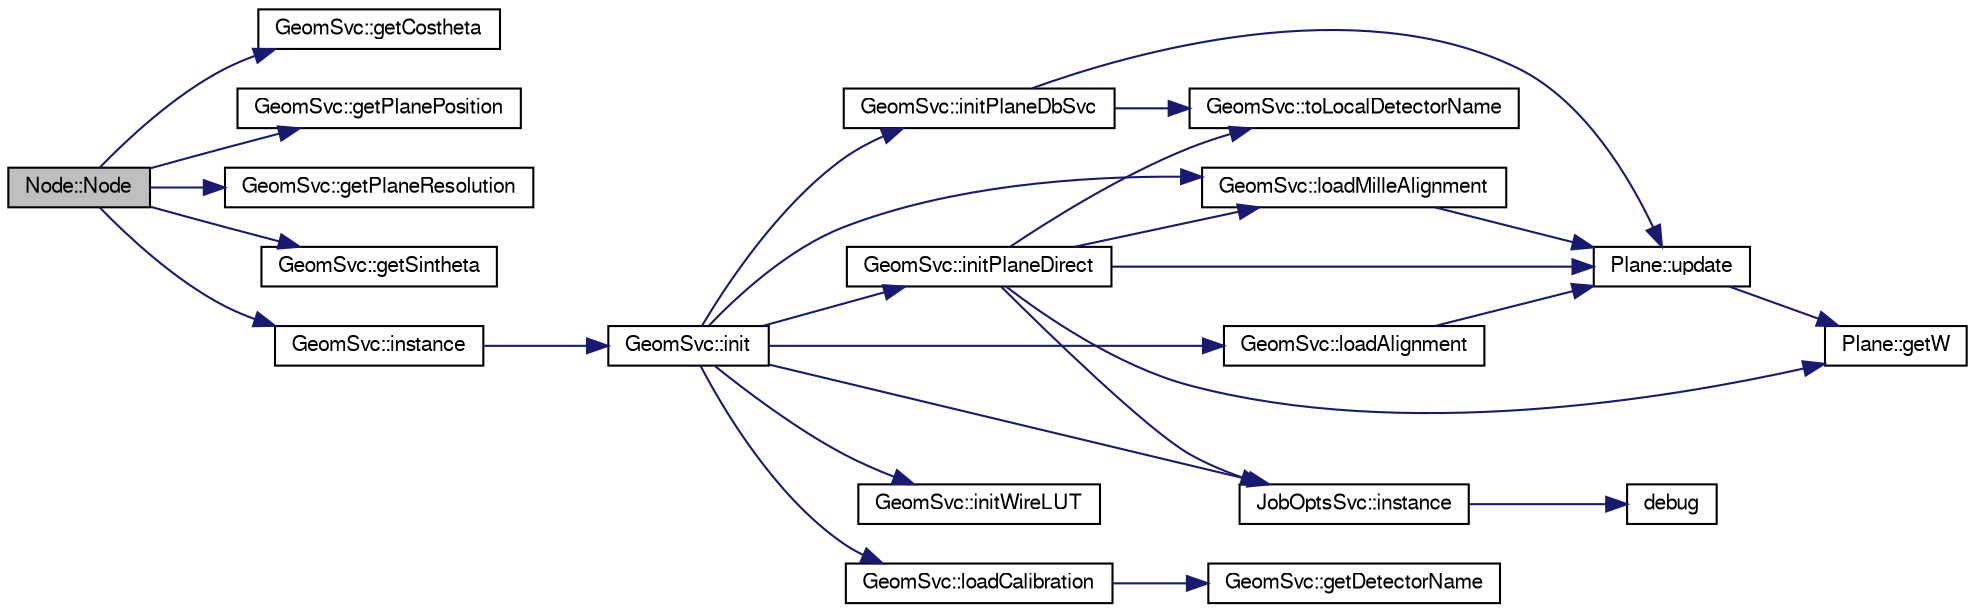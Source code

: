 digraph "Node::Node"
{
  bgcolor="transparent";
  edge [fontname="FreeSans",fontsize="10",labelfontname="FreeSans",labelfontsize="10"];
  node [fontname="FreeSans",fontsize="10",shape=record];
  rankdir="LR";
  Node1 [label="Node::Node",height=0.2,width=0.4,color="black", fillcolor="grey75", style="filled" fontcolor="black"];
  Node1 -> Node2 [color="midnightblue",fontsize="10",style="solid",fontname="FreeSans"];
  Node2 [label="GeomSvc::getCostheta",height=0.2,width=0.4,color="black",URL="$d0/da0/classGeomSvc.html#a23e7d026a79544283e2b654f3d0d5c8e"];
  Node1 -> Node3 [color="midnightblue",fontsize="10",style="solid",fontname="FreeSans"];
  Node3 [label="GeomSvc::getPlanePosition",height=0.2,width=0.4,color="black",URL="$d0/da0/classGeomSvc.html#a58a3d25847e956be5173e1c0241d8cc3"];
  Node1 -> Node4 [color="midnightblue",fontsize="10",style="solid",fontname="FreeSans"];
  Node4 [label="GeomSvc::getPlaneResolution",height=0.2,width=0.4,color="black",URL="$d0/da0/classGeomSvc.html#ab24b24f8545dab241ef926371741ac71"];
  Node1 -> Node5 [color="midnightblue",fontsize="10",style="solid",fontname="FreeSans"];
  Node5 [label="GeomSvc::getSintheta",height=0.2,width=0.4,color="black",URL="$d0/da0/classGeomSvc.html#a41346cb0bb159f91049cfc0a284c1b29"];
  Node1 -> Node6 [color="midnightblue",fontsize="10",style="solid",fontname="FreeSans"];
  Node6 [label="GeomSvc::instance",height=0.2,width=0.4,color="black",URL="$d0/da0/classGeomSvc.html#a2b7ecf5467120206b9479654c48ad7c4",tooltip="singlton instance "];
  Node6 -> Node7 [color="midnightblue",fontsize="10",style="solid",fontname="FreeSans"];
  Node7 [label="GeomSvc::init",height=0.2,width=0.4,color="black",URL="$d0/da0/classGeomSvc.html#a96ec4efc82cbaed0b5623e4dd69385b6",tooltip="Initialization, either from MySQL or from ascii file. "];
  Node7 -> Node8 [color="midnightblue",fontsize="10",style="solid",fontname="FreeSans"];
  Node8 [label="GeomSvc::initPlaneDbSvc",height=0.2,width=0.4,color="black",URL="$d0/da0/classGeomSvc.html#adbe1473f9b3a8ff942da8d7d8ee28322"];
  Node8 -> Node9 [color="midnightblue",fontsize="10",style="solid",fontname="FreeSans"];
  Node9 [label="GeomSvc::toLocalDetectorName",height=0.2,width=0.4,color="black",URL="$d0/da0/classGeomSvc.html#a315e886f05db8254ed7d320706e268e6",tooltip="Convert the official detectorName to local detectorName. "];
  Node8 -> Node10 [color="midnightblue",fontsize="10",style="solid",fontname="FreeSans"];
  Node10 [label="Plane::update",height=0.2,width=0.4,color="black",URL="$dc/d90/classPlane.html#a7fbb07f76503fe057772e01f542afc32"];
  Node10 -> Node11 [color="midnightblue",fontsize="10",style="solid",fontname="FreeSans"];
  Node11 [label="Plane::getW",height=0.2,width=0.4,color="black",URL="$dc/d90/classPlane.html#a48ab3a309bee8c386464b36a7593df16"];
  Node7 -> Node12 [color="midnightblue",fontsize="10",style="solid",fontname="FreeSans"];
  Node12 [label="GeomSvc::initPlaneDirect",height=0.2,width=0.4,color="black",URL="$d0/da0/classGeomSvc.html#a0d550b9f787318d57cdae9db2d04d6fb"];
  Node12 -> Node11 [color="midnightblue",fontsize="10",style="solid",fontname="FreeSans"];
  Node12 -> Node13 [color="midnightblue",fontsize="10",style="solid",fontname="FreeSans"];
  Node13 [label="JobOptsSvc::instance",height=0.2,width=0.4,color="black",URL="$d8/d62/classJobOptsSvc.html#aeb0d694dc08274aa90b0d6b1ee8384cb",tooltip="singlton instance "];
  Node13 -> Node14 [color="midnightblue",fontsize="10",style="solid",fontname="FreeSans"];
  Node14 [label="debug",height=0.2,width=0.4,color="black",URL="$dd/d23/JobOptsSvc_8cxx.html#a71e70a8ecc08c35494b083076d2ace7b"];
  Node12 -> Node15 [color="midnightblue",fontsize="10",style="solid",fontname="FreeSans"];
  Node15 [label="GeomSvc::loadMilleAlignment",height=0.2,width=0.4,color="black",URL="$d0/da0/classGeomSvc.html#a418543d7b33fc95092b2cd4a7496f1b8"];
  Node15 -> Node10 [color="midnightblue",fontsize="10",style="solid",fontname="FreeSans"];
  Node12 -> Node9 [color="midnightblue",fontsize="10",style="solid",fontname="FreeSans"];
  Node12 -> Node10 [color="midnightblue",fontsize="10",style="solid",fontname="FreeSans"];
  Node7 -> Node16 [color="midnightblue",fontsize="10",style="solid",fontname="FreeSans"];
  Node16 [label="GeomSvc::initWireLUT",height=0.2,width=0.4,color="black",URL="$d0/da0/classGeomSvc.html#a0c78d3ac904cfbb367e96c73f176630d"];
  Node7 -> Node13 [color="midnightblue",fontsize="10",style="solid",fontname="FreeSans"];
  Node7 -> Node17 [color="midnightblue",fontsize="10",style="solid",fontname="FreeSans"];
  Node17 [label="GeomSvc::loadAlignment",height=0.2,width=0.4,color="black",URL="$d0/da0/classGeomSvc.html#ab6c810e39b86ce66a4be6a596b4d54b8"];
  Node17 -> Node10 [color="midnightblue",fontsize="10",style="solid",fontname="FreeSans"];
  Node7 -> Node18 [color="midnightblue",fontsize="10",style="solid",fontname="FreeSans"];
  Node18 [label="GeomSvc::loadCalibration",height=0.2,width=0.4,color="black",URL="$d0/da0/classGeomSvc.html#abc60088ed5985a796f5df18ae4299661"];
  Node18 -> Node19 [color="midnightblue",fontsize="10",style="solid",fontname="FreeSans"];
  Node19 [label="GeomSvc::getDetectorName",height=0.2,width=0.4,color="black",URL="$d0/da0/classGeomSvc.html#a64fde7dce7f3df7cf534796d7da4ecdb"];
  Node7 -> Node15 [color="midnightblue",fontsize="10",style="solid",fontname="FreeSans"];
}

